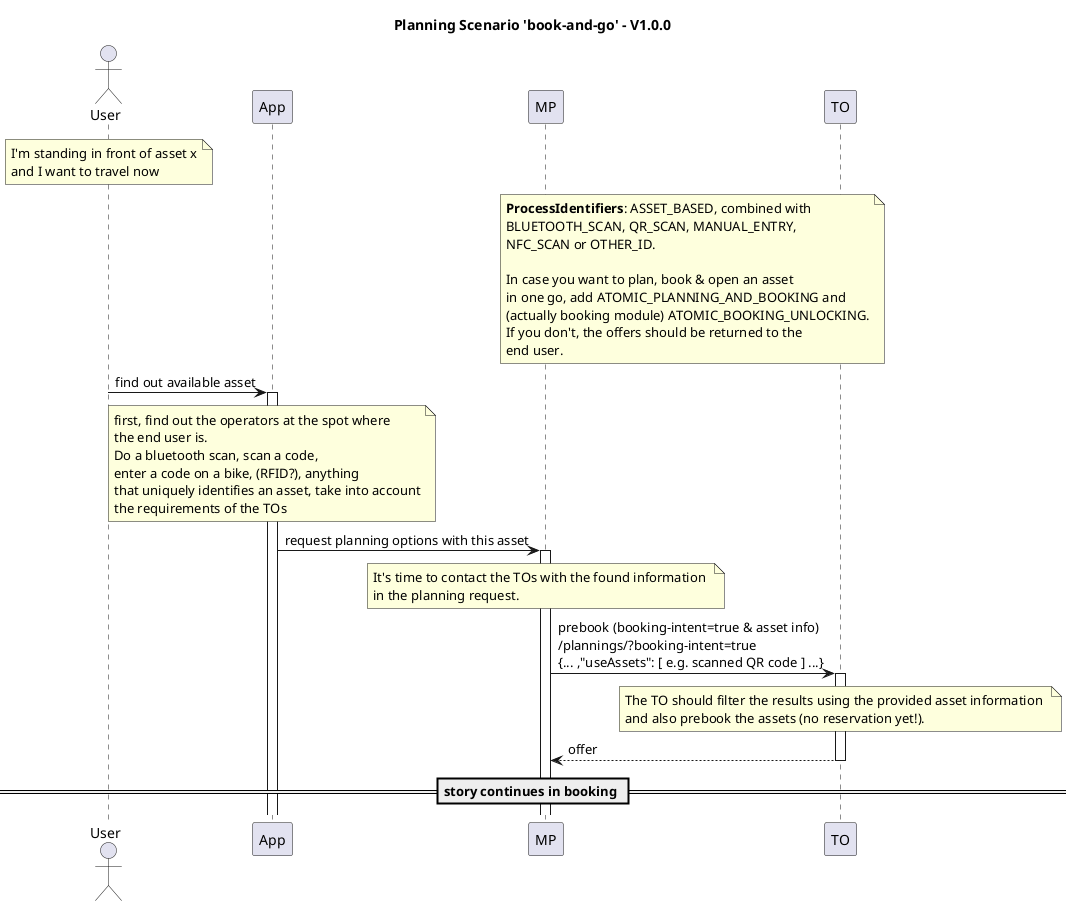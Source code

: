 @startuml Book-and-go
title Planning Scenario 'book-and-go' - V1.0.0
actor User
participant App

autoactivate on

note over User
I'm standing in front of asset x
and I want to travel now
end note
note over MP, TO
**ProcessIdentifiers**: ASSET_BASED, combined with
BLUETOOTH_SCAN, QR_SCAN, MANUAL_ENTRY,
NFC_SCAN or OTHER_ID.

In case you want to plan, book & open an asset
in one go, add ATOMIC_PLANNING_AND_BOOKING and 
(actually booking module) ATOMIC_BOOKING_UNLOCKING.
If you don't, the offers should be returned to the 
end user.
end note

User -> App: find out available asset
note over App
  first, find out the operators at the spot where
  the end user is.
  Do a bluetooth scan, scan a code, 
  enter a code on a bike, (RFID?), anything
  that uniquely identifies an asset, take into account
  the requirements of the TOs
end note

App -> MP : request planning options with this asset
note over MP
  It's time to contact the TOs with the found information 
  in the planning request.
end note

MP -> TO : prebook (booking-intent=true & asset info)\n/plannings/?booking-intent=true\n{... ,"useAssets": [ e.g. scanned QR code ] ...}
note over TO
  The TO should filter the results using the provided asset information 
  and also prebook the assets (no reservation yet!).
end note
return offer

== story continues in booking ==
@enduml
